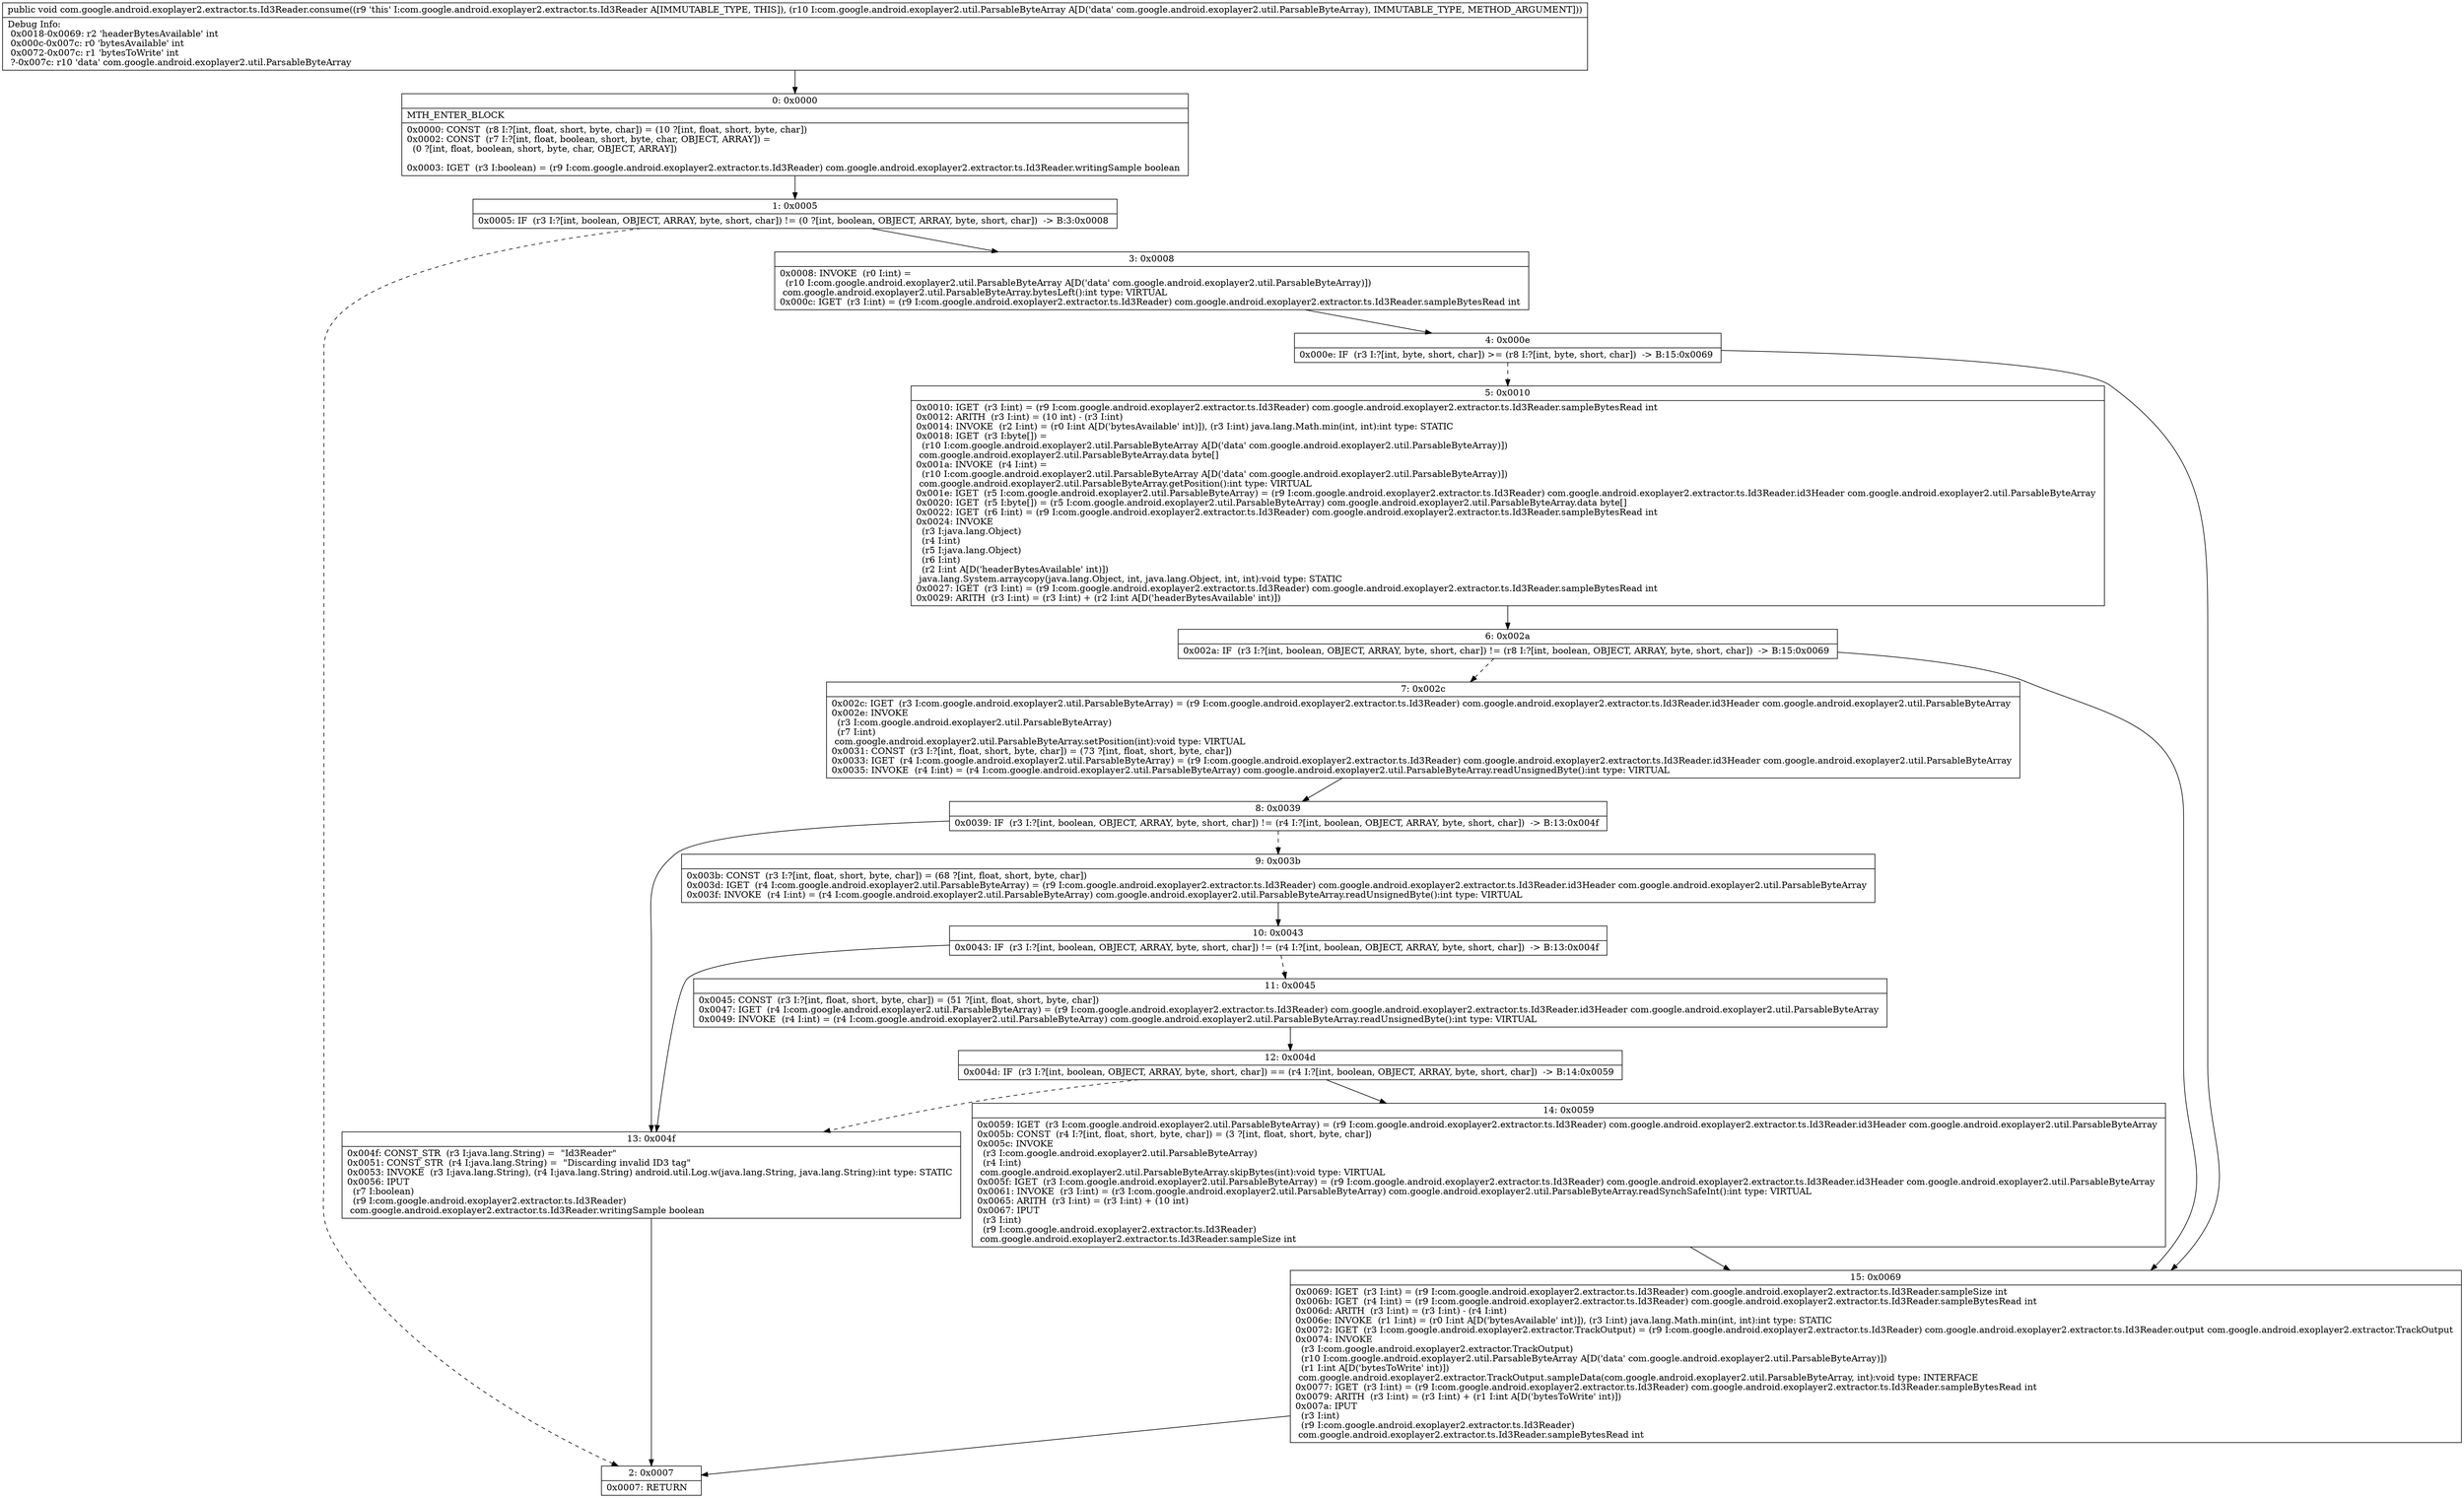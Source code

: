 digraph "CFG forcom.google.android.exoplayer2.extractor.ts.Id3Reader.consume(Lcom\/google\/android\/exoplayer2\/util\/ParsableByteArray;)V" {
Node_0 [shape=record,label="{0\:\ 0x0000|MTH_ENTER_BLOCK\l|0x0000: CONST  (r8 I:?[int, float, short, byte, char]) = (10 ?[int, float, short, byte, char]) \l0x0002: CONST  (r7 I:?[int, float, boolean, short, byte, char, OBJECT, ARRAY]) = \l  (0 ?[int, float, boolean, short, byte, char, OBJECT, ARRAY])\l \l0x0003: IGET  (r3 I:boolean) = (r9 I:com.google.android.exoplayer2.extractor.ts.Id3Reader) com.google.android.exoplayer2.extractor.ts.Id3Reader.writingSample boolean \l}"];
Node_1 [shape=record,label="{1\:\ 0x0005|0x0005: IF  (r3 I:?[int, boolean, OBJECT, ARRAY, byte, short, char]) != (0 ?[int, boolean, OBJECT, ARRAY, byte, short, char])  \-\> B:3:0x0008 \l}"];
Node_2 [shape=record,label="{2\:\ 0x0007|0x0007: RETURN   \l}"];
Node_3 [shape=record,label="{3\:\ 0x0008|0x0008: INVOKE  (r0 I:int) = \l  (r10 I:com.google.android.exoplayer2.util.ParsableByteArray A[D('data' com.google.android.exoplayer2.util.ParsableByteArray)])\l com.google.android.exoplayer2.util.ParsableByteArray.bytesLeft():int type: VIRTUAL \l0x000c: IGET  (r3 I:int) = (r9 I:com.google.android.exoplayer2.extractor.ts.Id3Reader) com.google.android.exoplayer2.extractor.ts.Id3Reader.sampleBytesRead int \l}"];
Node_4 [shape=record,label="{4\:\ 0x000e|0x000e: IF  (r3 I:?[int, byte, short, char]) \>= (r8 I:?[int, byte, short, char])  \-\> B:15:0x0069 \l}"];
Node_5 [shape=record,label="{5\:\ 0x0010|0x0010: IGET  (r3 I:int) = (r9 I:com.google.android.exoplayer2.extractor.ts.Id3Reader) com.google.android.exoplayer2.extractor.ts.Id3Reader.sampleBytesRead int \l0x0012: ARITH  (r3 I:int) = (10 int) \- (r3 I:int) \l0x0014: INVOKE  (r2 I:int) = (r0 I:int A[D('bytesAvailable' int)]), (r3 I:int) java.lang.Math.min(int, int):int type: STATIC \l0x0018: IGET  (r3 I:byte[]) = \l  (r10 I:com.google.android.exoplayer2.util.ParsableByteArray A[D('data' com.google.android.exoplayer2.util.ParsableByteArray)])\l com.google.android.exoplayer2.util.ParsableByteArray.data byte[] \l0x001a: INVOKE  (r4 I:int) = \l  (r10 I:com.google.android.exoplayer2.util.ParsableByteArray A[D('data' com.google.android.exoplayer2.util.ParsableByteArray)])\l com.google.android.exoplayer2.util.ParsableByteArray.getPosition():int type: VIRTUAL \l0x001e: IGET  (r5 I:com.google.android.exoplayer2.util.ParsableByteArray) = (r9 I:com.google.android.exoplayer2.extractor.ts.Id3Reader) com.google.android.exoplayer2.extractor.ts.Id3Reader.id3Header com.google.android.exoplayer2.util.ParsableByteArray \l0x0020: IGET  (r5 I:byte[]) = (r5 I:com.google.android.exoplayer2.util.ParsableByteArray) com.google.android.exoplayer2.util.ParsableByteArray.data byte[] \l0x0022: IGET  (r6 I:int) = (r9 I:com.google.android.exoplayer2.extractor.ts.Id3Reader) com.google.android.exoplayer2.extractor.ts.Id3Reader.sampleBytesRead int \l0x0024: INVOKE  \l  (r3 I:java.lang.Object)\l  (r4 I:int)\l  (r5 I:java.lang.Object)\l  (r6 I:int)\l  (r2 I:int A[D('headerBytesAvailable' int)])\l java.lang.System.arraycopy(java.lang.Object, int, java.lang.Object, int, int):void type: STATIC \l0x0027: IGET  (r3 I:int) = (r9 I:com.google.android.exoplayer2.extractor.ts.Id3Reader) com.google.android.exoplayer2.extractor.ts.Id3Reader.sampleBytesRead int \l0x0029: ARITH  (r3 I:int) = (r3 I:int) + (r2 I:int A[D('headerBytesAvailable' int)]) \l}"];
Node_6 [shape=record,label="{6\:\ 0x002a|0x002a: IF  (r3 I:?[int, boolean, OBJECT, ARRAY, byte, short, char]) != (r8 I:?[int, boolean, OBJECT, ARRAY, byte, short, char])  \-\> B:15:0x0069 \l}"];
Node_7 [shape=record,label="{7\:\ 0x002c|0x002c: IGET  (r3 I:com.google.android.exoplayer2.util.ParsableByteArray) = (r9 I:com.google.android.exoplayer2.extractor.ts.Id3Reader) com.google.android.exoplayer2.extractor.ts.Id3Reader.id3Header com.google.android.exoplayer2.util.ParsableByteArray \l0x002e: INVOKE  \l  (r3 I:com.google.android.exoplayer2.util.ParsableByteArray)\l  (r7 I:int)\l com.google.android.exoplayer2.util.ParsableByteArray.setPosition(int):void type: VIRTUAL \l0x0031: CONST  (r3 I:?[int, float, short, byte, char]) = (73 ?[int, float, short, byte, char]) \l0x0033: IGET  (r4 I:com.google.android.exoplayer2.util.ParsableByteArray) = (r9 I:com.google.android.exoplayer2.extractor.ts.Id3Reader) com.google.android.exoplayer2.extractor.ts.Id3Reader.id3Header com.google.android.exoplayer2.util.ParsableByteArray \l0x0035: INVOKE  (r4 I:int) = (r4 I:com.google.android.exoplayer2.util.ParsableByteArray) com.google.android.exoplayer2.util.ParsableByteArray.readUnsignedByte():int type: VIRTUAL \l}"];
Node_8 [shape=record,label="{8\:\ 0x0039|0x0039: IF  (r3 I:?[int, boolean, OBJECT, ARRAY, byte, short, char]) != (r4 I:?[int, boolean, OBJECT, ARRAY, byte, short, char])  \-\> B:13:0x004f \l}"];
Node_9 [shape=record,label="{9\:\ 0x003b|0x003b: CONST  (r3 I:?[int, float, short, byte, char]) = (68 ?[int, float, short, byte, char]) \l0x003d: IGET  (r4 I:com.google.android.exoplayer2.util.ParsableByteArray) = (r9 I:com.google.android.exoplayer2.extractor.ts.Id3Reader) com.google.android.exoplayer2.extractor.ts.Id3Reader.id3Header com.google.android.exoplayer2.util.ParsableByteArray \l0x003f: INVOKE  (r4 I:int) = (r4 I:com.google.android.exoplayer2.util.ParsableByteArray) com.google.android.exoplayer2.util.ParsableByteArray.readUnsignedByte():int type: VIRTUAL \l}"];
Node_10 [shape=record,label="{10\:\ 0x0043|0x0043: IF  (r3 I:?[int, boolean, OBJECT, ARRAY, byte, short, char]) != (r4 I:?[int, boolean, OBJECT, ARRAY, byte, short, char])  \-\> B:13:0x004f \l}"];
Node_11 [shape=record,label="{11\:\ 0x0045|0x0045: CONST  (r3 I:?[int, float, short, byte, char]) = (51 ?[int, float, short, byte, char]) \l0x0047: IGET  (r4 I:com.google.android.exoplayer2.util.ParsableByteArray) = (r9 I:com.google.android.exoplayer2.extractor.ts.Id3Reader) com.google.android.exoplayer2.extractor.ts.Id3Reader.id3Header com.google.android.exoplayer2.util.ParsableByteArray \l0x0049: INVOKE  (r4 I:int) = (r4 I:com.google.android.exoplayer2.util.ParsableByteArray) com.google.android.exoplayer2.util.ParsableByteArray.readUnsignedByte():int type: VIRTUAL \l}"];
Node_12 [shape=record,label="{12\:\ 0x004d|0x004d: IF  (r3 I:?[int, boolean, OBJECT, ARRAY, byte, short, char]) == (r4 I:?[int, boolean, OBJECT, ARRAY, byte, short, char])  \-\> B:14:0x0059 \l}"];
Node_13 [shape=record,label="{13\:\ 0x004f|0x004f: CONST_STR  (r3 I:java.lang.String) =  \"Id3Reader\" \l0x0051: CONST_STR  (r4 I:java.lang.String) =  \"Discarding invalid ID3 tag\" \l0x0053: INVOKE  (r3 I:java.lang.String), (r4 I:java.lang.String) android.util.Log.w(java.lang.String, java.lang.String):int type: STATIC \l0x0056: IPUT  \l  (r7 I:boolean)\l  (r9 I:com.google.android.exoplayer2.extractor.ts.Id3Reader)\l com.google.android.exoplayer2.extractor.ts.Id3Reader.writingSample boolean \l}"];
Node_14 [shape=record,label="{14\:\ 0x0059|0x0059: IGET  (r3 I:com.google.android.exoplayer2.util.ParsableByteArray) = (r9 I:com.google.android.exoplayer2.extractor.ts.Id3Reader) com.google.android.exoplayer2.extractor.ts.Id3Reader.id3Header com.google.android.exoplayer2.util.ParsableByteArray \l0x005b: CONST  (r4 I:?[int, float, short, byte, char]) = (3 ?[int, float, short, byte, char]) \l0x005c: INVOKE  \l  (r3 I:com.google.android.exoplayer2.util.ParsableByteArray)\l  (r4 I:int)\l com.google.android.exoplayer2.util.ParsableByteArray.skipBytes(int):void type: VIRTUAL \l0x005f: IGET  (r3 I:com.google.android.exoplayer2.util.ParsableByteArray) = (r9 I:com.google.android.exoplayer2.extractor.ts.Id3Reader) com.google.android.exoplayer2.extractor.ts.Id3Reader.id3Header com.google.android.exoplayer2.util.ParsableByteArray \l0x0061: INVOKE  (r3 I:int) = (r3 I:com.google.android.exoplayer2.util.ParsableByteArray) com.google.android.exoplayer2.util.ParsableByteArray.readSynchSafeInt():int type: VIRTUAL \l0x0065: ARITH  (r3 I:int) = (r3 I:int) + (10 int) \l0x0067: IPUT  \l  (r3 I:int)\l  (r9 I:com.google.android.exoplayer2.extractor.ts.Id3Reader)\l com.google.android.exoplayer2.extractor.ts.Id3Reader.sampleSize int \l}"];
Node_15 [shape=record,label="{15\:\ 0x0069|0x0069: IGET  (r3 I:int) = (r9 I:com.google.android.exoplayer2.extractor.ts.Id3Reader) com.google.android.exoplayer2.extractor.ts.Id3Reader.sampleSize int \l0x006b: IGET  (r4 I:int) = (r9 I:com.google.android.exoplayer2.extractor.ts.Id3Reader) com.google.android.exoplayer2.extractor.ts.Id3Reader.sampleBytesRead int \l0x006d: ARITH  (r3 I:int) = (r3 I:int) \- (r4 I:int) \l0x006e: INVOKE  (r1 I:int) = (r0 I:int A[D('bytesAvailable' int)]), (r3 I:int) java.lang.Math.min(int, int):int type: STATIC \l0x0072: IGET  (r3 I:com.google.android.exoplayer2.extractor.TrackOutput) = (r9 I:com.google.android.exoplayer2.extractor.ts.Id3Reader) com.google.android.exoplayer2.extractor.ts.Id3Reader.output com.google.android.exoplayer2.extractor.TrackOutput \l0x0074: INVOKE  \l  (r3 I:com.google.android.exoplayer2.extractor.TrackOutput)\l  (r10 I:com.google.android.exoplayer2.util.ParsableByteArray A[D('data' com.google.android.exoplayer2.util.ParsableByteArray)])\l  (r1 I:int A[D('bytesToWrite' int)])\l com.google.android.exoplayer2.extractor.TrackOutput.sampleData(com.google.android.exoplayer2.util.ParsableByteArray, int):void type: INTERFACE \l0x0077: IGET  (r3 I:int) = (r9 I:com.google.android.exoplayer2.extractor.ts.Id3Reader) com.google.android.exoplayer2.extractor.ts.Id3Reader.sampleBytesRead int \l0x0079: ARITH  (r3 I:int) = (r3 I:int) + (r1 I:int A[D('bytesToWrite' int)]) \l0x007a: IPUT  \l  (r3 I:int)\l  (r9 I:com.google.android.exoplayer2.extractor.ts.Id3Reader)\l com.google.android.exoplayer2.extractor.ts.Id3Reader.sampleBytesRead int \l}"];
MethodNode[shape=record,label="{public void com.google.android.exoplayer2.extractor.ts.Id3Reader.consume((r9 'this' I:com.google.android.exoplayer2.extractor.ts.Id3Reader A[IMMUTABLE_TYPE, THIS]), (r10 I:com.google.android.exoplayer2.util.ParsableByteArray A[D('data' com.google.android.exoplayer2.util.ParsableByteArray), IMMUTABLE_TYPE, METHOD_ARGUMENT]))  | Debug Info:\l  0x0018\-0x0069: r2 'headerBytesAvailable' int\l  0x000c\-0x007c: r0 'bytesAvailable' int\l  0x0072\-0x007c: r1 'bytesToWrite' int\l  ?\-0x007c: r10 'data' com.google.android.exoplayer2.util.ParsableByteArray\l}"];
MethodNode -> Node_0;
Node_0 -> Node_1;
Node_1 -> Node_2[style=dashed];
Node_1 -> Node_3;
Node_3 -> Node_4;
Node_4 -> Node_5[style=dashed];
Node_4 -> Node_15;
Node_5 -> Node_6;
Node_6 -> Node_7[style=dashed];
Node_6 -> Node_15;
Node_7 -> Node_8;
Node_8 -> Node_9[style=dashed];
Node_8 -> Node_13;
Node_9 -> Node_10;
Node_10 -> Node_11[style=dashed];
Node_10 -> Node_13;
Node_11 -> Node_12;
Node_12 -> Node_13[style=dashed];
Node_12 -> Node_14;
Node_13 -> Node_2;
Node_14 -> Node_15;
Node_15 -> Node_2;
}

